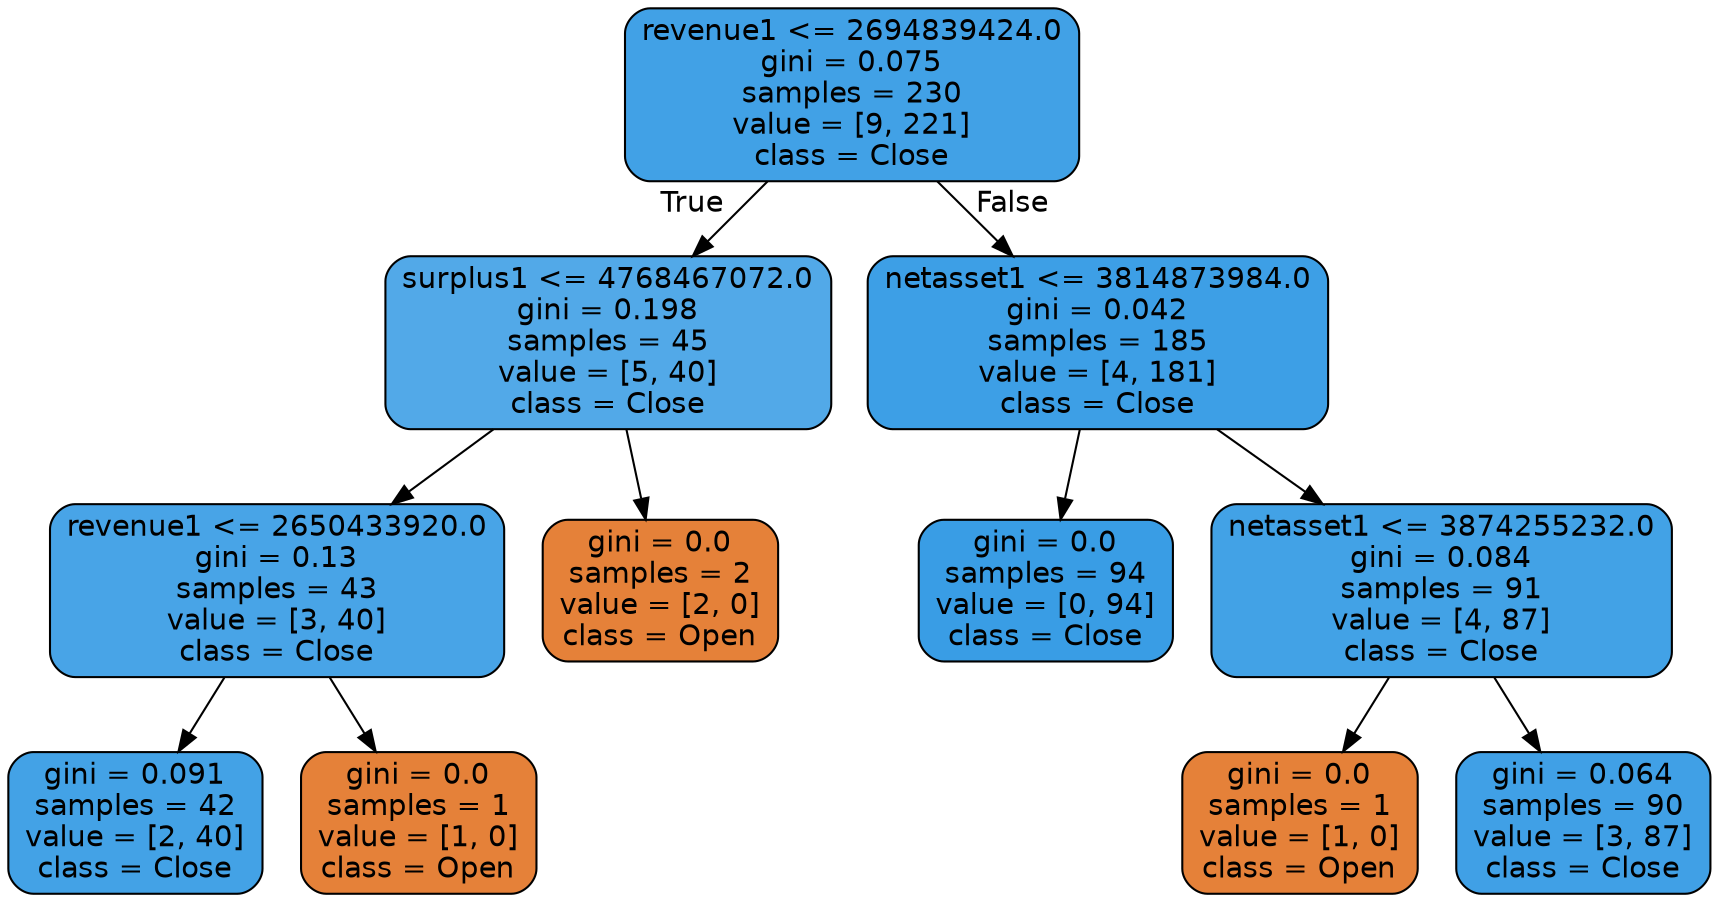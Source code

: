 digraph Tree {
node [shape=box, style="filled, rounded", color="black", fontname=helvetica] ;
edge [fontname=helvetica] ;
0 [label="revenue1 <= 2694839424.0\ngini = 0.075\nsamples = 230\nvalue = [9, 221]\nclass = Close", fillcolor="#41a1e6"] ;
1 [label="surplus1 <= 4768467072.0\ngini = 0.198\nsamples = 45\nvalue = [5, 40]\nclass = Close", fillcolor="#52a9e8"] ;
0 -> 1 [labeldistance=2.5, labelangle=45, headlabel="True"] ;
2 [label="revenue1 <= 2650433920.0\ngini = 0.13\nsamples = 43\nvalue = [3, 40]\nclass = Close", fillcolor="#48a4e7"] ;
1 -> 2 ;
3 [label="gini = 0.091\nsamples = 42\nvalue = [2, 40]\nclass = Close", fillcolor="#43a2e6"] ;
2 -> 3 ;
4 [label="gini = 0.0\nsamples = 1\nvalue = [1, 0]\nclass = Open", fillcolor="#e58139"] ;
2 -> 4 ;
5 [label="gini = 0.0\nsamples = 2\nvalue = [2, 0]\nclass = Open", fillcolor="#e58139"] ;
1 -> 5 ;
6 [label="netasset1 <= 3814873984.0\ngini = 0.042\nsamples = 185\nvalue = [4, 181]\nclass = Close", fillcolor="#3d9fe6"] ;
0 -> 6 [labeldistance=2.5, labelangle=-45, headlabel="False"] ;
7 [label="gini = 0.0\nsamples = 94\nvalue = [0, 94]\nclass = Close", fillcolor="#399de5"] ;
6 -> 7 ;
8 [label="netasset1 <= 3874255232.0\ngini = 0.084\nsamples = 91\nvalue = [4, 87]\nclass = Close", fillcolor="#42a2e6"] ;
6 -> 8 ;
9 [label="gini = 0.0\nsamples = 1\nvalue = [1, 0]\nclass = Open", fillcolor="#e58139"] ;
8 -> 9 ;
10 [label="gini = 0.064\nsamples = 90\nvalue = [3, 87]\nclass = Close", fillcolor="#40a0e6"] ;
8 -> 10 ;
}